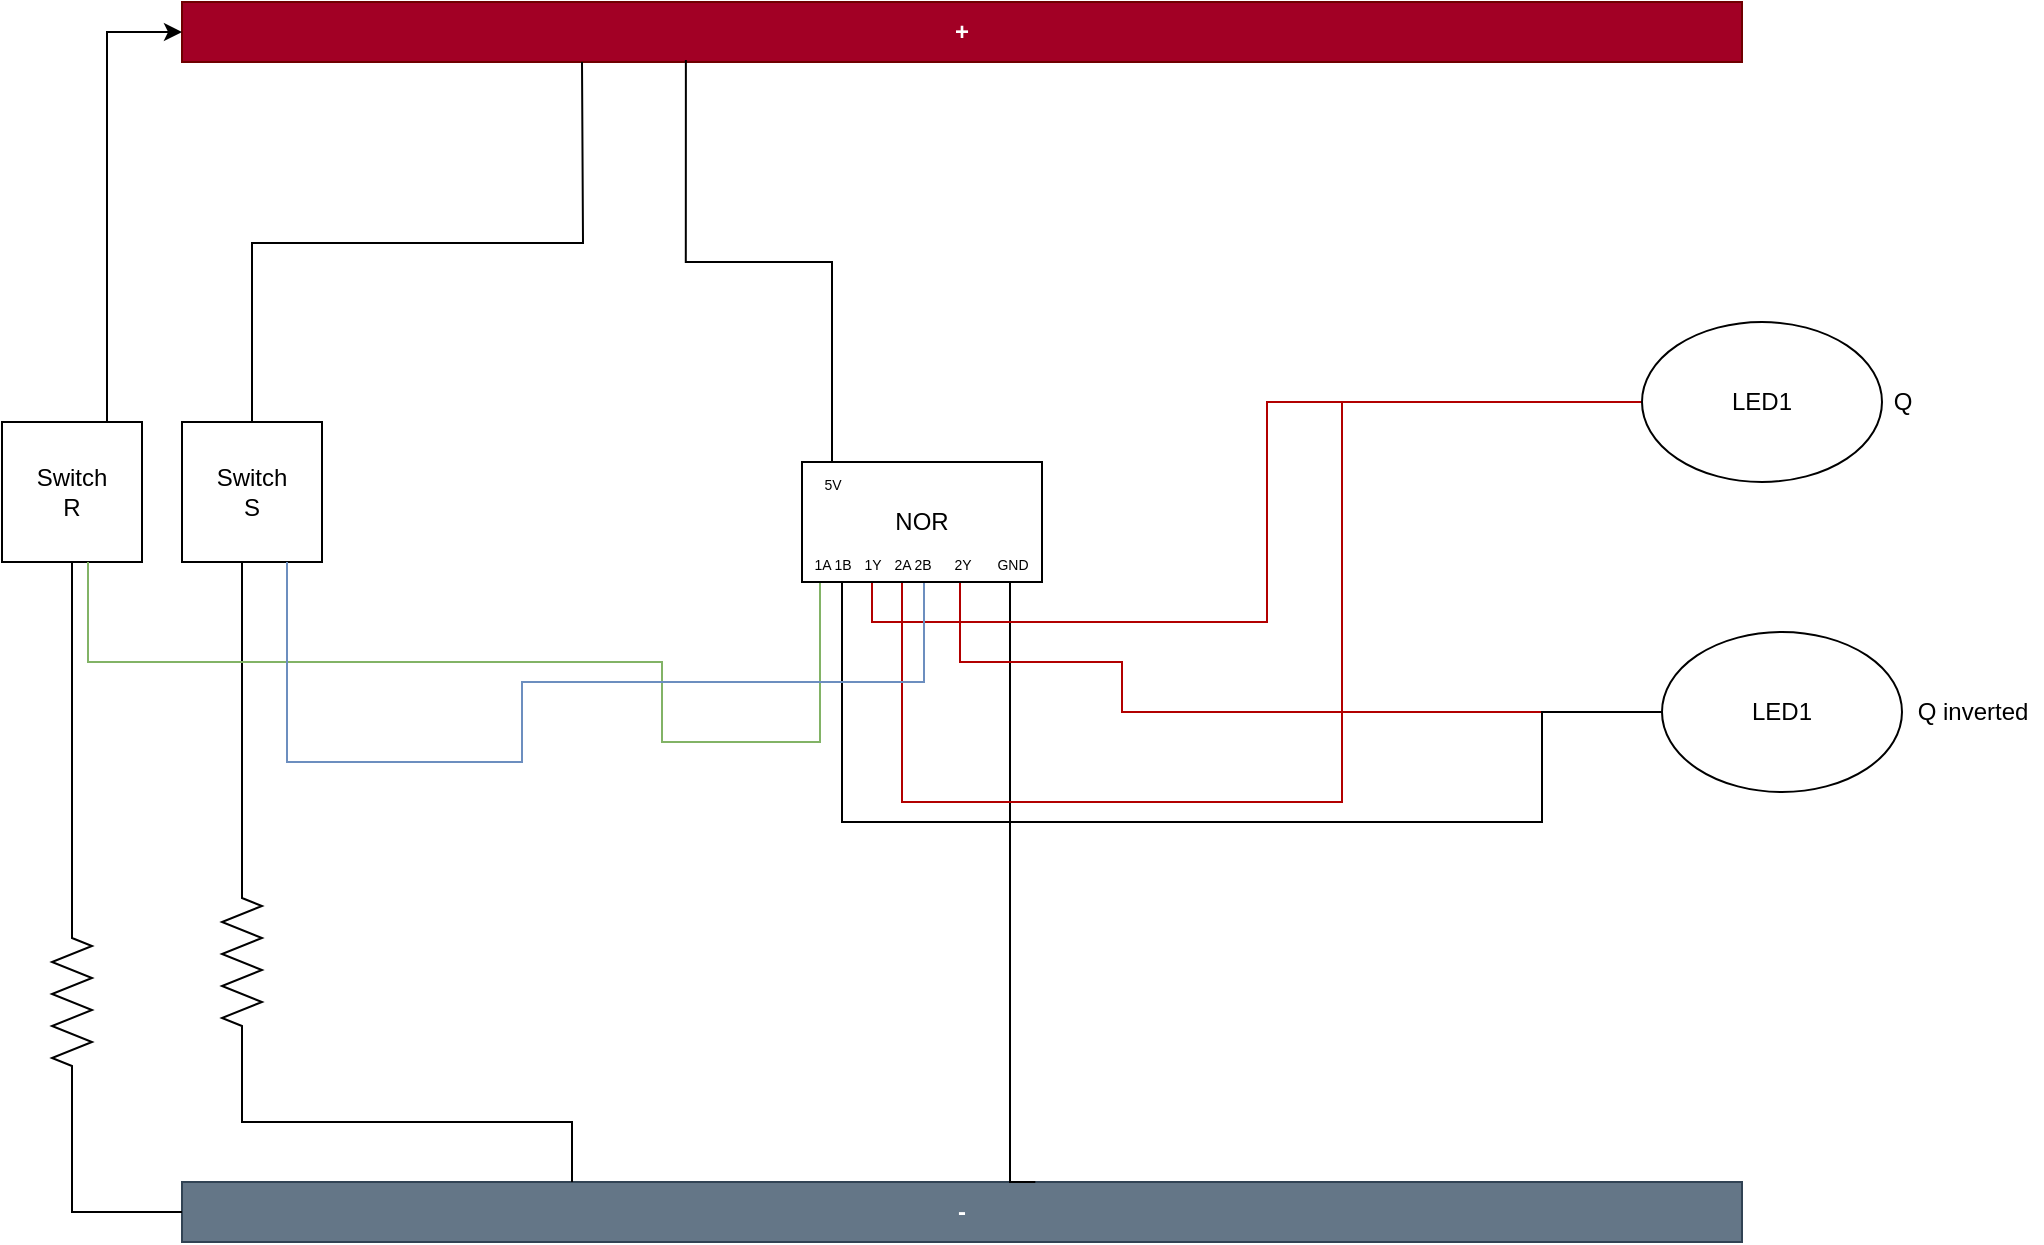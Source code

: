 <mxfile version="14.4.3" type="github" pages="3">
  <diagram name="Page-1" id="16e2658f-23c8-b752-8be9-c03fbebb8bbe">
    <mxGraphModel dx="1422" dy="794" grid="1" gridSize="10" guides="1" tooltips="1" connect="1" arrows="1" fold="1" page="1" pageScale="1" pageWidth="1100" pageHeight="850" background="#ffffff" math="0" shadow="0">
      <root>
        <mxCell id="0" />
        <mxCell id="1" parent="0" />
        <mxCell id="QfR4-UJ0whjhzspE8iMq-1" value="&lt;b&gt;+&lt;/b&gt;" style="rounded=0;whiteSpace=wrap;html=1;direction=west;fillColor=#a20025;strokeColor=#6F0000;fontColor=#ffffff;" vertex="1" parent="1">
          <mxGeometry x="140" y="30" width="780" height="30" as="geometry" />
        </mxCell>
        <mxCell id="QfR4-UJ0whjhzspE8iMq-2" value="&lt;b&gt;-&lt;/b&gt;" style="rounded=0;whiteSpace=wrap;html=1;direction=west;fillColor=#647687;strokeColor=#314354;fontColor=#ffffff;" vertex="1" parent="1">
          <mxGeometry x="140" y="620" width="780" height="30" as="geometry" />
        </mxCell>
        <mxCell id="QfR4-UJ0whjhzspE8iMq-5" style="edgeStyle=orthogonalEdgeStyle;rounded=0;orthogonalLoop=1;jettySize=auto;html=1;exitX=0.75;exitY=0;exitDx=0;exitDy=0;entryX=1;entryY=0.5;entryDx=0;entryDy=0;" edge="1" parent="1" source="QfR4-UJ0whjhzspE8iMq-3" target="QfR4-UJ0whjhzspE8iMq-1">
          <mxGeometry relative="1" as="geometry" />
        </mxCell>
        <mxCell id="QfR4-UJ0whjhzspE8iMq-11" style="edgeStyle=orthogonalEdgeStyle;rounded=0;orthogonalLoop=1;jettySize=auto;html=1;exitX=0.5;exitY=1;exitDx=0;exitDy=0;endArrow=none;endFill=0;" edge="1" parent="1" source="QfR4-UJ0whjhzspE8iMq-3" target="QfR4-UJ0whjhzspE8iMq-10">
          <mxGeometry relative="1" as="geometry" />
        </mxCell>
        <mxCell id="QfR4-UJ0whjhzspE8iMq-3" value="Switch&lt;br&gt;R" style="whiteSpace=wrap;html=1;aspect=fixed;" vertex="1" parent="1">
          <mxGeometry x="50" y="240" width="70" height="70" as="geometry" />
        </mxCell>
        <mxCell id="QfR4-UJ0whjhzspE8iMq-6" style="edgeStyle=orthogonalEdgeStyle;rounded=0;orthogonalLoop=1;jettySize=auto;html=1;exitX=0.5;exitY=0;exitDx=0;exitDy=0;endArrow=none;endFill=0;" edge="1" parent="1" source="QfR4-UJ0whjhzspE8iMq-4">
          <mxGeometry relative="1" as="geometry">
            <mxPoint x="340" y="60" as="targetPoint" />
          </mxGeometry>
        </mxCell>
        <mxCell id="QfR4-UJ0whjhzspE8iMq-8" style="edgeStyle=orthogonalEdgeStyle;rounded=0;orthogonalLoop=1;jettySize=auto;html=1;exitX=0.5;exitY=1;exitDx=0;exitDy=0;endArrow=none;endFill=0;" edge="1" parent="1" source="QfR4-UJ0whjhzspE8iMq-4" target="QfR4-UJ0whjhzspE8iMq-7">
          <mxGeometry relative="1" as="geometry">
            <Array as="points">
              <mxPoint x="170" y="310" />
            </Array>
          </mxGeometry>
        </mxCell>
        <mxCell id="QfR4-UJ0whjhzspE8iMq-4" value="Switch&lt;br&gt;S" style="whiteSpace=wrap;html=1;aspect=fixed;" vertex="1" parent="1">
          <mxGeometry x="140" y="240" width="70" height="70" as="geometry" />
        </mxCell>
        <mxCell id="QfR4-UJ0whjhzspE8iMq-9" style="edgeStyle=orthogonalEdgeStyle;rounded=0;orthogonalLoop=1;jettySize=auto;html=1;exitX=1;exitY=0.5;exitDx=0;exitDy=0;exitPerimeter=0;entryX=0.75;entryY=1;entryDx=0;entryDy=0;endArrow=none;endFill=0;" edge="1" parent="1" source="QfR4-UJ0whjhzspE8iMq-7" target="QfR4-UJ0whjhzspE8iMq-2">
          <mxGeometry relative="1" as="geometry" />
        </mxCell>
        <mxCell id="QfR4-UJ0whjhzspE8iMq-7" value="" style="pointerEvents=1;verticalLabelPosition=bottom;shadow=0;dashed=0;align=center;html=1;verticalAlign=top;shape=mxgraph.electrical.resistors.resistor_2;rotation=90;" vertex="1" parent="1">
          <mxGeometry x="120" y="500" width="100" height="20" as="geometry" />
        </mxCell>
        <mxCell id="QfR4-UJ0whjhzspE8iMq-12" style="edgeStyle=orthogonalEdgeStyle;rounded=0;orthogonalLoop=1;jettySize=auto;html=1;exitX=1;exitY=0.5;exitDx=0;exitDy=0;exitPerimeter=0;entryX=1;entryY=0.5;entryDx=0;entryDy=0;endArrow=none;endFill=0;" edge="1" parent="1" source="QfR4-UJ0whjhzspE8iMq-10" target="QfR4-UJ0whjhzspE8iMq-2">
          <mxGeometry relative="1" as="geometry" />
        </mxCell>
        <mxCell id="QfR4-UJ0whjhzspE8iMq-10" value="" style="pointerEvents=1;verticalLabelPosition=bottom;shadow=0;dashed=0;align=center;html=1;verticalAlign=top;shape=mxgraph.electrical.resistors.resistor_2;rotation=90;" vertex="1" parent="1">
          <mxGeometry x="35" y="520" width="100" height="20" as="geometry" />
        </mxCell>
        <mxCell id="QfR4-UJ0whjhzspE8iMq-16" style="edgeStyle=orthogonalEdgeStyle;rounded=0;orthogonalLoop=1;jettySize=auto;html=1;entryX=0.677;entryY=0.033;entryDx=0;entryDy=0;entryPerimeter=0;endArrow=none;endFill=0;" edge="1" parent="1" source="QfR4-UJ0whjhzspE8iMq-15" target="QfR4-UJ0whjhzspE8iMq-1">
          <mxGeometry relative="1" as="geometry" />
        </mxCell>
        <mxCell id="QfR4-UJ0whjhzspE8iMq-17" style="edgeStyle=orthogonalEdgeStyle;rounded=0;orthogonalLoop=1;jettySize=auto;html=1;entryX=0.453;entryY=1;entryDx=0;entryDy=0;entryPerimeter=0;endArrow=none;endFill=0;" edge="1" parent="1" target="QfR4-UJ0whjhzspE8iMq-2">
          <mxGeometry relative="1" as="geometry">
            <mxPoint x="554" y="320" as="sourcePoint" />
            <Array as="points">
              <mxPoint x="554" y="620" />
            </Array>
          </mxGeometry>
        </mxCell>
        <mxCell id="QfR4-UJ0whjhzspE8iMq-26" style="edgeStyle=orthogonalEdgeStyle;rounded=0;orthogonalLoop=1;jettySize=auto;html=1;endArrow=none;endFill=0;entryX=0;entryY=0.5;entryDx=0;entryDy=0;fillColor=#e51400;strokeColor=#B20000;" edge="1" parent="1" target="QfR4-UJ0whjhzspE8iMq-25">
          <mxGeometry relative="1" as="geometry">
            <mxPoint x="610" y="400" as="targetPoint" />
            <mxPoint x="529" y="320" as="sourcePoint" />
            <Array as="points">
              <mxPoint x="529" y="360" />
              <mxPoint x="610" y="360" />
              <mxPoint x="610" y="385" />
            </Array>
          </mxGeometry>
        </mxCell>
        <mxCell id="QfR4-UJ0whjhzspE8iMq-29" style="edgeStyle=orthogonalEdgeStyle;rounded=0;orthogonalLoop=1;jettySize=auto;html=1;exitX=0.5;exitY=1;exitDx=0;exitDy=0;entryX=0;entryY=0.5;entryDx=0;entryDy=0;endArrow=none;endFill=0;exitPerimeter=0;fillColor=#e51400;strokeColor=#B20000;" edge="1" parent="1" source="QfR4-UJ0whjhzspE8iMq-21" target="QfR4-UJ0whjhzspE8iMq-18">
          <mxGeometry relative="1" as="geometry" />
        </mxCell>
        <mxCell id="QfR4-UJ0whjhzspE8iMq-30" style="edgeStyle=orthogonalEdgeStyle;rounded=0;orthogonalLoop=1;jettySize=auto;html=1;exitX=0.5;exitY=1;exitDx=0;exitDy=0;endArrow=none;endFill=0;exitPerimeter=0;entryX=0;entryY=0.5;entryDx=0;entryDy=0;" edge="1" parent="1" source="QfR4-UJ0whjhzspE8iMq-20" target="QfR4-UJ0whjhzspE8iMq-25">
          <mxGeometry relative="1" as="geometry">
            <mxPoint x="820" y="390" as="targetPoint" />
            <Array as="points">
              <mxPoint x="470" y="440" />
              <mxPoint x="820" y="440" />
              <mxPoint x="820" y="385" />
            </Array>
          </mxGeometry>
        </mxCell>
        <mxCell id="QfR4-UJ0whjhzspE8iMq-33" style="edgeStyle=orthogonalEdgeStyle;rounded=0;orthogonalLoop=1;jettySize=auto;html=1;endArrow=none;endFill=0;gradientColor=#97d077;fillColor=#d5e8d4;strokeColor=#82b366;" edge="1" parent="1">
          <mxGeometry relative="1" as="geometry">
            <mxPoint x="93" y="310" as="targetPoint" />
            <mxPoint x="459" y="320" as="sourcePoint" />
            <Array as="points">
              <mxPoint x="459" y="400" />
              <mxPoint x="380" y="400" />
              <mxPoint x="380" y="360" />
              <mxPoint x="93" y="360" />
            </Array>
          </mxGeometry>
        </mxCell>
        <mxCell id="QfR4-UJ0whjhzspE8iMq-34" style="edgeStyle=orthogonalEdgeStyle;rounded=0;orthogonalLoop=1;jettySize=auto;html=1;exitX=-0.05;exitY=0.8;exitDx=0;exitDy=0;endArrow=none;endFill=0;exitPerimeter=0;entryX=0;entryY=0.5;entryDx=0;entryDy=0;fillColor=#e51400;strokeColor=#B20000;" edge="1" parent="1" source="QfR4-UJ0whjhzspE8iMq-23" target="QfR4-UJ0whjhzspE8iMq-18">
          <mxGeometry relative="1" as="geometry">
            <mxPoint x="610" y="410" as="targetPoint" />
            <Array as="points">
              <mxPoint x="500" y="316" />
              <mxPoint x="500" y="430" />
              <mxPoint x="720" y="430" />
              <mxPoint x="720" y="230" />
            </Array>
          </mxGeometry>
        </mxCell>
        <mxCell id="QfR4-UJ0whjhzspE8iMq-35" style="edgeStyle=orthogonalEdgeStyle;rounded=0;orthogonalLoop=1;jettySize=auto;html=1;endArrow=none;endFill=0;entryX=0.75;entryY=1;entryDx=0;entryDy=0;gradientColor=#7ea6e0;fillColor=#dae8fc;strokeColor=#6c8ebf;" edge="1" parent="1" target="QfR4-UJ0whjhzspE8iMq-4">
          <mxGeometry relative="1" as="geometry">
            <mxPoint x="230" y="400" as="targetPoint" />
            <mxPoint x="511" y="320" as="sourcePoint" />
            <Array as="points">
              <mxPoint x="511" y="370" />
              <mxPoint x="310" y="370" />
              <mxPoint x="310" y="410" />
              <mxPoint x="193" y="410" />
            </Array>
          </mxGeometry>
        </mxCell>
        <mxCell id="QfR4-UJ0whjhzspE8iMq-13" value="NOR&lt;br&gt;" style="rounded=0;whiteSpace=wrap;html=1;" vertex="1" parent="1">
          <mxGeometry x="450" y="260" width="120" height="60" as="geometry" />
        </mxCell>
        <mxCell id="QfR4-UJ0whjhzspE8iMq-14" value="&lt;font style=&quot;font-size: 7px&quot;&gt;GND&lt;/font&gt;" style="text;html=1;resizable=0;autosize=1;align=center;verticalAlign=middle;points=[];fillColor=none;strokeColor=none;rounded=0;" vertex="1" parent="1">
          <mxGeometry x="540" y="300" width="30" height="20" as="geometry" />
        </mxCell>
        <mxCell id="QfR4-UJ0whjhzspE8iMq-15" value="&lt;span style=&quot;font-size: 7px&quot;&gt;5V&lt;/span&gt;" style="text;html=1;resizable=0;autosize=1;align=center;verticalAlign=middle;points=[];fillColor=none;strokeColor=none;rounded=0;" vertex="1" parent="1">
          <mxGeometry x="455" y="260" width="20" height="20" as="geometry" />
        </mxCell>
        <mxCell id="QfR4-UJ0whjhzspE8iMq-18" value="LED1" style="ellipse;whiteSpace=wrap;html=1;" vertex="1" parent="1">
          <mxGeometry x="870" y="190" width="120" height="80" as="geometry" />
        </mxCell>
        <mxCell id="QfR4-UJ0whjhzspE8iMq-19" value="&lt;span style=&quot;font-size: 7px&quot;&gt;1A&lt;/span&gt;" style="text;html=1;resizable=0;autosize=1;align=center;verticalAlign=middle;points=[];fillColor=none;strokeColor=none;rounded=0;" vertex="1" parent="1">
          <mxGeometry x="450" y="300" width="20" height="20" as="geometry" />
        </mxCell>
        <mxCell id="QfR4-UJ0whjhzspE8iMq-20" value="&lt;span style=&quot;font-size: 7px&quot;&gt;1B&lt;/span&gt;" style="text;html=1;resizable=0;autosize=1;align=center;verticalAlign=middle;points=[];fillColor=none;strokeColor=none;rounded=0;" vertex="1" parent="1">
          <mxGeometry x="460" y="300" width="20" height="20" as="geometry" />
        </mxCell>
        <mxCell id="QfR4-UJ0whjhzspE8iMq-21" value="&lt;span style=&quot;font-size: 7px&quot;&gt;1Y&lt;/span&gt;&lt;span style=&quot;color: rgba(0 , 0 , 0 , 0) ; font-family: monospace ; font-size: 0px&quot;&gt;%3CmxGraphModel%3E%3Croot%3E%3CmxCell%20id%3D%220%22%2F%3E%3CmxCell%20id%3D%221%22%20parent%3D%220%22%2F%3E%3CmxCell%20id%3D%222%22%20value%3D%22%26lt%3Bspan%20style%3D%26quot%3Bfont-size%3A%207px%26quot%3B%26gt%3B5V%26lt%3B%2Fspan%26gt%3B%22%20style%3D%22text%3Bhtml%3D1%3Bresizable%3D0%3Bautosize%3D1%3Balign%3Dcenter%3BverticalAlign%3Dmiddle%3Bpoints%3D%5B%5D%3BfillColor%3Dnone%3BstrokeColor%3Dnone%3Brounded%3D0%3B%22%20vertex%3D%221%22%20parent%3D%221%22%3E%3CmxGeometry%20x%3D%22455%22%20y%3D%22260%22%20width%3D%2220%22%20height%3D%2220%22%20as%3D%22geometry%22%2F%3E%3C%2FmxCell%3E%3C%2Froot%3E%3C%2FmxGraphModel%3E&lt;/span&gt;" style="text;html=1;resizable=0;autosize=1;align=center;verticalAlign=middle;points=[];fillColor=none;strokeColor=none;rounded=0;" vertex="1" parent="1">
          <mxGeometry x="475" y="300" width="20" height="20" as="geometry" />
        </mxCell>
        <mxCell id="QfR4-UJ0whjhzspE8iMq-22" value="&lt;span style=&quot;font-size: 7px&quot;&gt;2A&lt;/span&gt;" style="text;html=1;resizable=0;autosize=1;align=center;verticalAlign=middle;points=[];fillColor=none;strokeColor=none;rounded=0;" vertex="1" parent="1">
          <mxGeometry x="490" y="300" width="20" height="20" as="geometry" />
        </mxCell>
        <mxCell id="QfR4-UJ0whjhzspE8iMq-23" value="&lt;span style=&quot;font-size: 7px&quot;&gt;2B&lt;/span&gt;" style="text;html=1;resizable=0;autosize=1;align=center;verticalAlign=middle;points=[];fillColor=none;strokeColor=none;rounded=0;" vertex="1" parent="1">
          <mxGeometry x="500" y="300" width="20" height="20" as="geometry" />
        </mxCell>
        <mxCell id="QfR4-UJ0whjhzspE8iMq-24" value="&lt;span style=&quot;font-size: 7px&quot;&gt;2Y&lt;/span&gt;" style="text;html=1;resizable=0;autosize=1;align=center;verticalAlign=middle;points=[];fillColor=none;strokeColor=none;rounded=0;" vertex="1" parent="1">
          <mxGeometry x="520" y="300" width="20" height="20" as="geometry" />
        </mxCell>
        <mxCell id="QfR4-UJ0whjhzspE8iMq-25" value="LED1" style="ellipse;whiteSpace=wrap;html=1;" vertex="1" parent="1">
          <mxGeometry x="880" y="345" width="120" height="80" as="geometry" />
        </mxCell>
        <mxCell id="QfR4-UJ0whjhzspE8iMq-27" value="Q" style="text;html=1;resizable=0;autosize=1;align=center;verticalAlign=middle;points=[];fillColor=none;strokeColor=none;rounded=0;" vertex="1" parent="1">
          <mxGeometry x="990" y="220" width="20" height="20" as="geometry" />
        </mxCell>
        <mxCell id="QfR4-UJ0whjhzspE8iMq-28" value="Q inverted" style="text;html=1;resizable=0;autosize=1;align=center;verticalAlign=middle;points=[];fillColor=none;strokeColor=none;rounded=0;" vertex="1" parent="1">
          <mxGeometry x="1000" y="375" width="70" height="20" as="geometry" />
        </mxCell>
      </root>
    </mxGraphModel>
  </diagram>
  <diagram id="KR2GZfbOzbUdG0_TTxuq" name="Page-2">
    <mxGraphModel dx="1422" dy="794" grid="1" gridSize="10" guides="1" tooltips="1" connect="1" arrows="1" fold="1" page="1" pageScale="1" pageWidth="850" pageHeight="1100" math="0" shadow="0">
      <root>
        <mxCell id="eFOrSExq6CK0ts5UjtNN-0" />
        <mxCell id="eFOrSExq6CK0ts5UjtNN-1" parent="eFOrSExq6CK0ts5UjtNN-0" />
        <mxCell id="nwZKjMlIcpPPA3rk51uq-0" value="&lt;b&gt;+&lt;/b&gt;" style="rounded=0;whiteSpace=wrap;html=1;direction=west;fillColor=#a20025;strokeColor=#6F0000;fontColor=#ffffff;" vertex="1" parent="eFOrSExq6CK0ts5UjtNN-1">
          <mxGeometry x="277" y="29.62" width="790" height="30.38" as="geometry" />
        </mxCell>
        <mxCell id="nwZKjMlIcpPPA3rk51uq-1" value="&lt;b&gt;-&lt;/b&gt;" style="rounded=0;whiteSpace=wrap;html=1;direction=west;fillColor=#647687;strokeColor=#314354;fontColor=#ffffff;" vertex="1" parent="eFOrSExq6CK0ts5UjtNN-1">
          <mxGeometry x="287" y="620" width="780" height="30" as="geometry" />
        </mxCell>
        <mxCell id="nwZKjMlIcpPPA3rk51uq-3" style="edgeStyle=orthogonalEdgeStyle;rounded=0;orthogonalLoop=1;jettySize=auto;html=1;endArrow=none;endFill=0;exitX=0.25;exitY=1;exitDx=0;exitDy=0;" edge="1" parent="eFOrSExq6CK0ts5UjtNN-1" source="nwZKjMlIcpPPA3rk51uq-4" target="nwZKjMlIcpPPA3rk51uq-11">
          <mxGeometry relative="1" as="geometry">
            <mxPoint x="60" y="320" as="sourcePoint" />
            <Array as="points">
              <mxPoint x="60" y="305" />
              <mxPoint x="60" y="360" />
              <mxPoint x="232" y="360" />
            </Array>
          </mxGeometry>
        </mxCell>
        <mxCell id="WiQnFg71IerMg16deOx3-1" style="edgeStyle=orthogonalEdgeStyle;rounded=0;orthogonalLoop=1;jettySize=auto;html=1;exitX=0.75;exitY=1;exitDx=0;exitDy=0;endArrow=none;endFill=0;entryX=0.55;entryY=0.95;entryDx=0;entryDy=0;entryPerimeter=0;" edge="1" parent="eFOrSExq6CK0ts5UjtNN-1" source="nwZKjMlIcpPPA3rk51uq-4" target="nwZKjMlIcpPPA3rk51uq-41">
          <mxGeometry relative="1" as="geometry">
            <mxPoint x="358" y="230" as="targetPoint" />
            <Array as="points">
              <mxPoint x="93" y="325" />
              <mxPoint x="260" y="325" />
              <mxPoint x="260" y="280" />
              <mxPoint x="361" y="280" />
            </Array>
          </mxGeometry>
        </mxCell>
        <mxCell id="nwZKjMlIcpPPA3rk51uq-4" value="Switch&lt;br&gt;D" style="whiteSpace=wrap;html=1;aspect=fixed;" vertex="1" parent="eFOrSExq6CK0ts5UjtNN-1">
          <mxGeometry x="40" y="235" width="70" height="70" as="geometry" />
        </mxCell>
        <mxCell id="nwZKjMlIcpPPA3rk51uq-5" style="edgeStyle=orthogonalEdgeStyle;rounded=0;orthogonalLoop=1;jettySize=auto;html=1;exitX=0.5;exitY=0;exitDx=0;exitDy=0;endArrow=none;endFill=0;fillColor=#fad9d5;strokeColor=#ae4132;" edge="1" parent="eFOrSExq6CK0ts5UjtNN-1" source="nwZKjMlIcpPPA3rk51uq-7">
          <mxGeometry relative="1" as="geometry">
            <mxPoint x="487" y="60" as="targetPoint" />
          </mxGeometry>
        </mxCell>
        <mxCell id="nwZKjMlIcpPPA3rk51uq-6" style="edgeStyle=orthogonalEdgeStyle;rounded=0;orthogonalLoop=1;jettySize=auto;html=1;exitX=0.5;exitY=1;exitDx=0;exitDy=0;endArrow=none;endFill=0;" edge="1" parent="eFOrSExq6CK0ts5UjtNN-1" source="nwZKjMlIcpPPA3rk51uq-7" target="nwZKjMlIcpPPA3rk51uq-9">
          <mxGeometry relative="1" as="geometry">
            <Array as="points">
              <mxPoint x="317" y="310" />
            </Array>
          </mxGeometry>
        </mxCell>
        <mxCell id="baV7a3Zu3wdEVQ7jMZa--9" style="edgeStyle=orthogonalEdgeStyle;rounded=0;orthogonalLoop=1;jettySize=auto;html=1;exitX=1;exitY=0.75;exitDx=0;exitDy=0;entryX=-0.15;entryY=1;entryDx=0;entryDy=0;entryPerimeter=0;endArrow=none;endFill=0;fillColor=#d0cee2;strokeColor=#56517e;" edge="1" parent="eFOrSExq6CK0ts5UjtNN-1" source="nwZKjMlIcpPPA3rk51uq-7" target="nwZKjMlIcpPPA3rk51uq-39">
          <mxGeometry relative="1" as="geometry" />
        </mxCell>
        <mxCell id="WiQnFg71IerMg16deOx3-2" style="edgeStyle=orthogonalEdgeStyle;rounded=0;orthogonalLoop=1;jettySize=auto;html=1;exitX=0.25;exitY=1;exitDx=0;exitDy=0;endArrow=none;endFill=0;fillColor=#d0cee2;strokeColor=#56517e;" edge="1" parent="eFOrSExq6CK0ts5UjtNN-1" source="nwZKjMlIcpPPA3rk51uq-7">
          <mxGeometry relative="1" as="geometry">
            <mxPoint x="349" y="230" as="targetPoint" />
            <Array as="points">
              <mxPoint x="138" y="350" />
              <mxPoint x="349" y="350" />
            </Array>
          </mxGeometry>
        </mxCell>
        <mxCell id="nwZKjMlIcpPPA3rk51uq-7" value="Switch&lt;br&gt;E" style="whiteSpace=wrap;html=1;aspect=fixed;" vertex="1" parent="eFOrSExq6CK0ts5UjtNN-1">
          <mxGeometry x="120" y="235" width="70" height="70" as="geometry" />
        </mxCell>
        <mxCell id="nwZKjMlIcpPPA3rk51uq-8" style="edgeStyle=orthogonalEdgeStyle;rounded=0;orthogonalLoop=1;jettySize=auto;html=1;exitX=1;exitY=0.5;exitDx=0;exitDy=0;exitPerimeter=0;entryX=0.75;entryY=1;entryDx=0;entryDy=0;endArrow=none;endFill=0;" edge="1" parent="eFOrSExq6CK0ts5UjtNN-1" source="nwZKjMlIcpPPA3rk51uq-9" target="nwZKjMlIcpPPA3rk51uq-1">
          <mxGeometry relative="1" as="geometry" />
        </mxCell>
        <mxCell id="nwZKjMlIcpPPA3rk51uq-9" value="" style="pointerEvents=1;verticalLabelPosition=bottom;shadow=0;dashed=0;align=center;html=1;verticalAlign=top;shape=mxgraph.electrical.resistors.resistor_2;rotation=90;" vertex="1" parent="eFOrSExq6CK0ts5UjtNN-1">
          <mxGeometry x="267" y="500" width="100" height="20" as="geometry" />
        </mxCell>
        <mxCell id="nwZKjMlIcpPPA3rk51uq-10" style="edgeStyle=orthogonalEdgeStyle;rounded=0;orthogonalLoop=1;jettySize=auto;html=1;exitX=1;exitY=0.5;exitDx=0;exitDy=0;exitPerimeter=0;entryX=1;entryY=0.5;entryDx=0;entryDy=0;endArrow=none;endFill=0;" edge="1" parent="eFOrSExq6CK0ts5UjtNN-1" source="nwZKjMlIcpPPA3rk51uq-11" target="nwZKjMlIcpPPA3rk51uq-1">
          <mxGeometry relative="1" as="geometry" />
        </mxCell>
        <mxCell id="nwZKjMlIcpPPA3rk51uq-11" value="" style="pointerEvents=1;verticalLabelPosition=bottom;shadow=0;dashed=0;align=center;html=1;verticalAlign=top;shape=mxgraph.electrical.resistors.resistor_2;rotation=90;" vertex="1" parent="eFOrSExq6CK0ts5UjtNN-1">
          <mxGeometry x="182" y="520" width="100" height="20" as="geometry" />
        </mxCell>
        <mxCell id="nwZKjMlIcpPPA3rk51uq-12" style="edgeStyle=orthogonalEdgeStyle;rounded=0;orthogonalLoop=1;jettySize=auto;html=1;entryX=0.677;entryY=0.033;entryDx=0;entryDy=0;entryPerimeter=0;endArrow=none;endFill=0;fillColor=#fad9d5;strokeColor=#ae4132;" edge="1" parent="eFOrSExq6CK0ts5UjtNN-1" source="nwZKjMlIcpPPA3rk51uq-22" target="nwZKjMlIcpPPA3rk51uq-0">
          <mxGeometry relative="1" as="geometry" />
        </mxCell>
        <mxCell id="nwZKjMlIcpPPA3rk51uq-13" style="edgeStyle=orthogonalEdgeStyle;rounded=0;orthogonalLoop=1;jettySize=auto;html=1;entryX=0.453;entryY=1;entryDx=0;entryDy=0;entryPerimeter=0;endArrow=none;endFill=0;" edge="1" parent="eFOrSExq6CK0ts5UjtNN-1" target="nwZKjMlIcpPPA3rk51uq-1">
          <mxGeometry relative="1" as="geometry">
            <mxPoint x="701" y="320" as="sourcePoint" />
            <Array as="points">
              <mxPoint x="701" y="620" />
            </Array>
          </mxGeometry>
        </mxCell>
        <mxCell id="nwZKjMlIcpPPA3rk51uq-14" style="edgeStyle=orthogonalEdgeStyle;rounded=0;orthogonalLoop=1;jettySize=auto;html=1;endArrow=none;endFill=0;entryX=0;entryY=0.5;entryDx=0;entryDy=0;fillColor=#e51400;strokeColor=#B20000;" edge="1" parent="eFOrSExq6CK0ts5UjtNN-1" target="nwZKjMlIcpPPA3rk51uq-30">
          <mxGeometry relative="1" as="geometry">
            <mxPoint x="757" y="400" as="targetPoint" />
            <mxPoint x="676" y="320" as="sourcePoint" />
            <Array as="points">
              <mxPoint x="676" y="360" />
              <mxPoint x="757" y="360" />
              <mxPoint x="757" y="385" />
            </Array>
          </mxGeometry>
        </mxCell>
        <mxCell id="nwZKjMlIcpPPA3rk51uq-15" style="edgeStyle=orthogonalEdgeStyle;rounded=0;orthogonalLoop=1;jettySize=auto;html=1;exitX=0.5;exitY=1;exitDx=0;exitDy=0;entryX=0;entryY=0.5;entryDx=0;entryDy=0;endArrow=none;endFill=0;exitPerimeter=0;fillColor=#e51400;strokeColor=#B20000;" edge="1" parent="eFOrSExq6CK0ts5UjtNN-1" source="nwZKjMlIcpPPA3rk51uq-26" target="nwZKjMlIcpPPA3rk51uq-23">
          <mxGeometry relative="1" as="geometry" />
        </mxCell>
        <mxCell id="nwZKjMlIcpPPA3rk51uq-16" style="edgeStyle=orthogonalEdgeStyle;rounded=0;orthogonalLoop=1;jettySize=auto;html=1;exitX=0.5;exitY=1;exitDx=0;exitDy=0;endArrow=none;endFill=0;exitPerimeter=0;entryX=0;entryY=0.5;entryDx=0;entryDy=0;" edge="1" parent="eFOrSExq6CK0ts5UjtNN-1" source="nwZKjMlIcpPPA3rk51uq-25" target="nwZKjMlIcpPPA3rk51uq-30">
          <mxGeometry relative="1" as="geometry">
            <mxPoint x="967" y="390" as="targetPoint" />
            <Array as="points">
              <mxPoint x="617" y="440" />
              <mxPoint x="967" y="440" />
              <mxPoint x="967" y="385" />
            </Array>
          </mxGeometry>
        </mxCell>
        <mxCell id="nwZKjMlIcpPPA3rk51uq-17" style="edgeStyle=orthogonalEdgeStyle;rounded=0;orthogonalLoop=1;jettySize=auto;html=1;endArrow=none;endFill=0;gradientColor=#97d077;fillColor=#d5e8d4;strokeColor=#82b366;" edge="1" parent="eFOrSExq6CK0ts5UjtNN-1">
          <mxGeometry relative="1" as="geometry">
            <mxPoint x="333" y="230" as="targetPoint" />
            <mxPoint x="606" y="320" as="sourcePoint" />
            <Array as="points">
              <mxPoint x="606" y="400" />
              <mxPoint x="527" y="400" />
              <mxPoint x="527" y="360" />
              <mxPoint x="340" y="360" />
              <mxPoint x="340" y="290" />
              <mxPoint x="333" y="290" />
            </Array>
          </mxGeometry>
        </mxCell>
        <mxCell id="nwZKjMlIcpPPA3rk51uq-18" style="edgeStyle=orthogonalEdgeStyle;rounded=0;orthogonalLoop=1;jettySize=auto;html=1;exitX=-0.05;exitY=0.8;exitDx=0;exitDy=0;endArrow=none;endFill=0;exitPerimeter=0;entryX=0;entryY=0.5;entryDx=0;entryDy=0;fillColor=#e51400;strokeColor=#B20000;" edge="1" parent="eFOrSExq6CK0ts5UjtNN-1" source="nwZKjMlIcpPPA3rk51uq-28" target="nwZKjMlIcpPPA3rk51uq-23">
          <mxGeometry relative="1" as="geometry">
            <mxPoint x="757" y="410" as="targetPoint" />
            <Array as="points">
              <mxPoint x="647" y="316" />
              <mxPoint x="647" y="430" />
              <mxPoint x="867" y="430" />
              <mxPoint x="867" y="230" />
            </Array>
          </mxGeometry>
        </mxCell>
        <mxCell id="nwZKjMlIcpPPA3rk51uq-20" value="NOR&lt;br&gt;" style="rounded=0;whiteSpace=wrap;html=1;" vertex="1" parent="eFOrSExq6CK0ts5UjtNN-1">
          <mxGeometry x="597" y="260" width="120" height="60" as="geometry" />
        </mxCell>
        <mxCell id="nwZKjMlIcpPPA3rk51uq-21" value="&lt;font style=&quot;font-size: 7px&quot;&gt;GND&lt;/font&gt;" style="text;html=1;resizable=0;autosize=1;align=center;verticalAlign=middle;points=[];fillColor=none;strokeColor=none;rounded=0;" vertex="1" parent="eFOrSExq6CK0ts5UjtNN-1">
          <mxGeometry x="687" y="300" width="30" height="20" as="geometry" />
        </mxCell>
        <mxCell id="nwZKjMlIcpPPA3rk51uq-22" value="&lt;span style=&quot;font-size: 7px&quot;&gt;5V&lt;/span&gt;" style="text;html=1;resizable=0;autosize=1;align=center;verticalAlign=middle;points=[];fillColor=none;strokeColor=none;rounded=0;" vertex="1" parent="eFOrSExq6CK0ts5UjtNN-1">
          <mxGeometry x="602" y="260" width="20" height="20" as="geometry" />
        </mxCell>
        <mxCell id="nwZKjMlIcpPPA3rk51uq-23" value="LED1" style="ellipse;whiteSpace=wrap;html=1;" vertex="1" parent="eFOrSExq6CK0ts5UjtNN-1">
          <mxGeometry x="1017" y="190" width="120" height="80" as="geometry" />
        </mxCell>
        <mxCell id="nwZKjMlIcpPPA3rk51uq-24" value="&lt;span style=&quot;font-size: 7px&quot;&gt;1A&lt;/span&gt;" style="text;html=1;resizable=0;autosize=1;align=center;verticalAlign=middle;points=[];fillColor=none;strokeColor=none;rounded=0;" vertex="1" parent="eFOrSExq6CK0ts5UjtNN-1">
          <mxGeometry x="597" y="300" width="20" height="20" as="geometry" />
        </mxCell>
        <mxCell id="nwZKjMlIcpPPA3rk51uq-25" value="&lt;span style=&quot;font-size: 7px&quot;&gt;1B&lt;/span&gt;" style="text;html=1;resizable=0;autosize=1;align=center;verticalAlign=middle;points=[];fillColor=none;strokeColor=none;rounded=0;" vertex="1" parent="eFOrSExq6CK0ts5UjtNN-1">
          <mxGeometry x="607" y="300" width="20" height="20" as="geometry" />
        </mxCell>
        <mxCell id="nwZKjMlIcpPPA3rk51uq-26" value="&lt;span style=&quot;font-size: 7px&quot;&gt;1Y&lt;/span&gt;&lt;span style=&quot;color: rgba(0 , 0 , 0 , 0) ; font-family: monospace ; font-size: 0px&quot;&gt;%3CmxGraphModel%3E%3Croot%3E%3CmxCell%20id%3D%220%22%2F%3E%3CmxCell%20id%3D%221%22%20parent%3D%220%22%2F%3E%3CmxCell%20id%3D%222%22%20value%3D%22%26lt%3Bspan%20style%3D%26quot%3Bfont-size%3A%207px%26quot%3B%26gt%3B5V%26lt%3B%2Fspan%26gt%3B%22%20style%3D%22text%3Bhtml%3D1%3Bresizable%3D0%3Bautosize%3D1%3Balign%3Dcenter%3BverticalAlign%3Dmiddle%3Bpoints%3D%5B%5D%3BfillColor%3Dnone%3BstrokeColor%3Dnone%3Brounded%3D0%3B%22%20vertex%3D%221%22%20parent%3D%221%22%3E%3CmxGeometry%20x%3D%22455%22%20y%3D%22260%22%20width%3D%2220%22%20height%3D%2220%22%20as%3D%22geometry%22%2F%3E%3C%2FmxCell%3E%3C%2Froot%3E%3C%2FmxGraphModel%3E&lt;/span&gt;" style="text;html=1;resizable=0;autosize=1;align=center;verticalAlign=middle;points=[];fillColor=none;strokeColor=none;rounded=0;" vertex="1" parent="eFOrSExq6CK0ts5UjtNN-1">
          <mxGeometry x="622" y="300" width="20" height="20" as="geometry" />
        </mxCell>
        <mxCell id="nwZKjMlIcpPPA3rk51uq-27" value="&lt;span style=&quot;font-size: 7px&quot;&gt;2A&lt;/span&gt;" style="text;html=1;resizable=0;autosize=1;align=center;verticalAlign=middle;points=[];fillColor=none;strokeColor=none;rounded=0;" vertex="1" parent="eFOrSExq6CK0ts5UjtNN-1">
          <mxGeometry x="637" y="300" width="20" height="20" as="geometry" />
        </mxCell>
        <mxCell id="nwZKjMlIcpPPA3rk51uq-28" value="&lt;span style=&quot;font-size: 7px&quot;&gt;2B&lt;/span&gt;" style="text;html=1;resizable=0;autosize=1;align=center;verticalAlign=middle;points=[];fillColor=none;strokeColor=none;rounded=0;" vertex="1" parent="eFOrSExq6CK0ts5UjtNN-1">
          <mxGeometry x="647" y="300" width="20" height="20" as="geometry" />
        </mxCell>
        <mxCell id="nwZKjMlIcpPPA3rk51uq-29" value="&lt;span style=&quot;font-size: 7px&quot;&gt;2Y&lt;/span&gt;" style="text;html=1;resizable=0;autosize=1;align=center;verticalAlign=middle;points=[];fillColor=none;strokeColor=none;rounded=0;" vertex="1" parent="eFOrSExq6CK0ts5UjtNN-1">
          <mxGeometry x="667" y="300" width="20" height="20" as="geometry" />
        </mxCell>
        <mxCell id="nwZKjMlIcpPPA3rk51uq-30" value="LED1" style="ellipse;whiteSpace=wrap;html=1;" vertex="1" parent="eFOrSExq6CK0ts5UjtNN-1">
          <mxGeometry x="1027" y="345" width="120" height="80" as="geometry" />
        </mxCell>
        <mxCell id="nwZKjMlIcpPPA3rk51uq-31" value="Q" style="text;html=1;resizable=0;autosize=1;align=center;verticalAlign=middle;points=[];fillColor=none;strokeColor=none;rounded=0;" vertex="1" parent="eFOrSExq6CK0ts5UjtNN-1">
          <mxGeometry x="1137" y="220" width="20" height="20" as="geometry" />
        </mxCell>
        <mxCell id="baV7a3Zu3wdEVQ7jMZa--0" style="edgeStyle=orthogonalEdgeStyle;rounded=0;orthogonalLoop=1;jettySize=auto;html=1;exitX=0.45;exitY=0.95;exitDx=0;exitDy=0;endArrow=none;endFill=0;exitPerimeter=0;gradientColor=#ffa500;fillColor=#ffcd28;strokeColor=#d79b00;" edge="1" parent="eFOrSExq6CK0ts5UjtNN-1" source="nwZKjMlIcpPPA3rk51uq-42" target="nwZKjMlIcpPPA3rk51uq-28">
          <mxGeometry relative="1" as="geometry">
            <mxPoint x="660" y="350" as="targetPoint" />
            <Array as="points">
              <mxPoint x="379" y="293" />
              <mxPoint x="480" y="293" />
              <mxPoint x="480" y="350" />
              <mxPoint x="657" y="350" />
            </Array>
          </mxGeometry>
        </mxCell>
        <mxCell id="baV7a3Zu3wdEVQ7jMZa--1" style="edgeStyle=orthogonalEdgeStyle;rounded=0;orthogonalLoop=1;jettySize=auto;html=1;exitX=0.5;exitY=1.05;exitDx=0;exitDy=0;endArrow=none;endFill=0;exitPerimeter=0;entryX=0.692;entryY=1.033;entryDx=0;entryDy=0;entryPerimeter=0;" edge="1" parent="eFOrSExq6CK0ts5UjtNN-1" source="nwZKjMlIcpPPA3rk51uq-35" target="nwZKjMlIcpPPA3rk51uq-1">
          <mxGeometry relative="1" as="geometry">
            <mxPoint x="570" y="190" as="targetPoint" />
          </mxGeometry>
        </mxCell>
        <mxCell id="baV7a3Zu3wdEVQ7jMZa--2" style="edgeStyle=orthogonalEdgeStyle;rounded=0;orthogonalLoop=1;jettySize=auto;html=1;entryX=0.908;entryY=0.033;entryDx=0;entryDy=0;entryPerimeter=0;endArrow=none;endFill=0;fillColor=#fad9d5;strokeColor=#ae4132;" edge="1" parent="eFOrSExq6CK0ts5UjtNN-1" source="nwZKjMlIcpPPA3rk51uq-36" target="nwZKjMlIcpPPA3rk51uq-0">
          <mxGeometry relative="1" as="geometry" />
        </mxCell>
        <mxCell id="nwZKjMlIcpPPA3rk51uq-34" value="AND" style="rounded=0;whiteSpace=wrap;html=1;" vertex="1" parent="eFOrSExq6CK0ts5UjtNN-1">
          <mxGeometry x="300" y="175" width="120" height="60" as="geometry" />
        </mxCell>
        <mxCell id="nwZKjMlIcpPPA3rk51uq-35" value="&lt;font style=&quot;font-size: 7px&quot;&gt;GND&lt;/font&gt;" style="text;html=1;resizable=0;autosize=1;align=center;verticalAlign=middle;points=[];fillColor=none;strokeColor=none;rounded=0;" vertex="1" parent="eFOrSExq6CK0ts5UjtNN-1">
          <mxGeometry x="390" y="215" width="30" height="20" as="geometry" />
        </mxCell>
        <mxCell id="nwZKjMlIcpPPA3rk51uq-36" value="&lt;span style=&quot;font-size: 7px&quot;&gt;5V&lt;/span&gt;" style="text;html=1;resizable=0;autosize=1;align=center;verticalAlign=middle;points=[];fillColor=none;strokeColor=none;rounded=0;" vertex="1" parent="eFOrSExq6CK0ts5UjtNN-1">
          <mxGeometry x="305" y="175" width="20" height="20" as="geometry" />
        </mxCell>
        <mxCell id="nwZKjMlIcpPPA3rk51uq-37" value="&lt;span style=&quot;font-size: 7px&quot;&gt;1A&lt;/span&gt;" style="text;html=1;resizable=0;autosize=1;align=center;verticalAlign=middle;points=[];fillColor=none;strokeColor=none;rounded=0;" vertex="1" parent="eFOrSExq6CK0ts5UjtNN-1">
          <mxGeometry x="300" y="215" width="20" height="20" as="geometry" />
        </mxCell>
        <mxCell id="nwZKjMlIcpPPA3rk51uq-38" value="&lt;span style=&quot;font-size: 7px&quot;&gt;1B&lt;/span&gt;" style="text;html=1;resizable=0;autosize=1;align=center;verticalAlign=middle;points=[];fillColor=none;strokeColor=none;rounded=0;" vertex="1" parent="eFOrSExq6CK0ts5UjtNN-1">
          <mxGeometry x="310" y="215" width="20" height="20" as="geometry" />
        </mxCell>
        <mxCell id="nwZKjMlIcpPPA3rk51uq-39" value="&lt;span style=&quot;font-size: 7px&quot;&gt;1Y&lt;/span&gt;&lt;span style=&quot;color: rgba(0 , 0 , 0 , 0) ; font-family: monospace ; font-size: 0px&quot;&gt;%3CmxGraphModel%3E%3Croot%3E%3CmxCell%20id%3D%220%22%2F%3E%3CmxCell%20id%3D%221%22%20parent%3D%220%22%2F%3E%3CmxCell%20id%3D%222%22%20value%3D%22%26lt%3Bspan%20style%3D%26quot%3Bfont-size%3A%207px%26quot%3B%26gt%3B5V%26lt%3B%2Fspan%26gt%3B%22%20style%3D%22text%3Bhtml%3D1%3Bresizable%3D0%3Bautosize%3D1%3Balign%3Dcenter%3BverticalAlign%3Dmiddle%3Bpoints%3D%5B%5D%3BfillColor%3Dnone%3BstrokeColor%3Dnone%3Brounded%3D0%3B%22%20vertex%3D%221%22%20parent%3D%221%22%3E%3CmxGeometry%20x%3D%22455%22%20y%3D%22260%22%20width%3D%2220%22%20height%3D%2220%22%20as%3D%22geometry%22%2F%3E%3C%2FmxCell%3E%3C%2Froot%3E%3C%2FmxGraphModel%3E&lt;/span&gt;" style="text;html=1;resizable=0;autosize=1;align=center;verticalAlign=middle;points=[];fillColor=none;strokeColor=none;rounded=0;" vertex="1" parent="eFOrSExq6CK0ts5UjtNN-1">
          <mxGeometry x="325" y="215" width="20" height="20" as="geometry" />
        </mxCell>
        <mxCell id="nwZKjMlIcpPPA3rk51uq-40" value="&lt;span style=&quot;font-size: 7px&quot;&gt;2A&lt;/span&gt;" style="text;html=1;resizable=0;autosize=1;align=center;verticalAlign=middle;points=[];fillColor=none;strokeColor=none;rounded=0;" vertex="1" parent="eFOrSExq6CK0ts5UjtNN-1">
          <mxGeometry x="340" y="215" width="20" height="20" as="geometry" />
        </mxCell>
        <mxCell id="nwZKjMlIcpPPA3rk51uq-41" value="&lt;span style=&quot;font-size: 7px&quot;&gt;2B&lt;/span&gt;" style="text;html=1;resizable=0;autosize=1;align=center;verticalAlign=middle;points=[];fillColor=none;strokeColor=none;rounded=0;" vertex="1" parent="eFOrSExq6CK0ts5UjtNN-1">
          <mxGeometry x="350" y="215" width="20" height="20" as="geometry" />
        </mxCell>
        <mxCell id="nwZKjMlIcpPPA3rk51uq-42" value="&lt;span style=&quot;font-size: 7px&quot;&gt;2Y&lt;/span&gt;" style="text;html=1;resizable=0;autosize=1;align=center;verticalAlign=middle;points=[];fillColor=none;strokeColor=none;rounded=0;" vertex="1" parent="eFOrSExq6CK0ts5UjtNN-1">
          <mxGeometry x="370" y="215" width="20" height="20" as="geometry" />
        </mxCell>
        <mxCell id="baV7a3Zu3wdEVQ7jMZa--8" style="edgeStyle=orthogonalEdgeStyle;rounded=0;orthogonalLoop=1;jettySize=auto;html=1;exitX=0;exitY=0.5;exitDx=0;exitDy=0;entryX=0.25;entryY=0;entryDx=0;entryDy=0;endArrow=none;endFill=0;" edge="1" parent="eFOrSExq6CK0ts5UjtNN-1" source="baV7a3Zu3wdEVQ7jMZa--3" target="nwZKjMlIcpPPA3rk51uq-4">
          <mxGeometry relative="1" as="geometry" />
        </mxCell>
        <mxCell id="baV7a3Zu3wdEVQ7jMZa--3" value="HEX" style="triangle;whiteSpace=wrap;html=1;fillColor=#b1ddf0;strokeColor=#10739e;" vertex="1" parent="eFOrSExq6CK0ts5UjtNN-1">
          <mxGeometry x="100" y="50" width="60" height="80" as="geometry" />
        </mxCell>
        <mxCell id="baV7a3Zu3wdEVQ7jMZa--6" style="edgeStyle=orthogonalEdgeStyle;rounded=0;orthogonalLoop=1;jettySize=auto;html=1;exitX=1;exitY=0.5;exitDx=0;exitDy=0;endArrow=none;endFill=0;entryX=0.4;entryY=1;entryDx=0;entryDy=0;entryPerimeter=0;" edge="1" parent="eFOrSExq6CK0ts5UjtNN-1" source="baV7a3Zu3wdEVQ7jMZa--4" target="nwZKjMlIcpPPA3rk51uq-37">
          <mxGeometry relative="1" as="geometry">
            <mxPoint x="305" y="240" as="targetPoint" />
            <Array as="points">
              <mxPoint x="240" y="90" />
              <mxPoint x="240" y="270" />
              <mxPoint x="308" y="270" />
            </Array>
          </mxGeometry>
        </mxCell>
        <mxCell id="baV7a3Zu3wdEVQ7jMZa--4" value="" style="ellipse;whiteSpace=wrap;html=1;aspect=fixed;" vertex="1" parent="eFOrSExq6CK0ts5UjtNN-1">
          <mxGeometry x="160" y="84" width="12" height="12" as="geometry" />
        </mxCell>
        <mxCell id="WiQnFg71IerMg16deOx3-0" value="Q Inverted&amp;nbsp;" style="text;html=1;resizable=0;autosize=1;align=center;verticalAlign=middle;points=[];fillColor=none;strokeColor=none;rounded=0;" vertex="1" parent="eFOrSExq6CK0ts5UjtNN-1">
          <mxGeometry x="1147" y="375" width="70" height="20" as="geometry" />
        </mxCell>
      </root>
    </mxGraphModel>
  </diagram>
  <diagram id="HpW57M6hSphQ8u70mHlG" name="Page-3">
    <mxGraphModel dx="1422" dy="794" grid="1" gridSize="10" guides="1" tooltips="1" connect="1" arrows="1" fold="1" page="1" pageScale="1" pageWidth="850" pageHeight="1100" math="0" shadow="0">
      <root>
        <mxCell id="-6reZMAF0R6trZO_Xp_5-0" />
        <mxCell id="-6reZMAF0R6trZO_Xp_5-1" parent="-6reZMAF0R6trZO_Xp_5-0" />
        <mxCell id="StFlcCjkH3Ul5MInPg9x-1" style="edgeStyle=orthogonalEdgeStyle;rounded=0;orthogonalLoop=1;jettySize=auto;html=1;exitX=0.125;exitY=0;exitDx=0;exitDy=0;entryX=0.93;entryY=0.033;entryDx=0;entryDy=0;entryPerimeter=0;endArrow=none;endFill=0;exitPerimeter=0;fillColor=#fad9d5;strokeColor=#ae4132;" edge="1" parent="-6reZMAF0R6trZO_Xp_5-1" source="g2lDnPwnAUl0LziaT3RG-0" target="P4QzealQDt8Nej5TkFw4-0">
          <mxGeometry relative="1" as="geometry" />
        </mxCell>
        <mxCell id="StFlcCjkH3Ul5MInPg9x-2" style="edgeStyle=orthogonalEdgeStyle;rounded=0;orthogonalLoop=1;jettySize=auto;html=1;endArrow=none;endFill=0;" edge="1" parent="-6reZMAF0R6trZO_Xp_5-1" source="g2lDnPwnAUl0LziaT3RG-1" target="StFlcCjkH3Ul5MInPg9x-0">
          <mxGeometry relative="1" as="geometry" />
        </mxCell>
        <mxCell id="StFlcCjkH3Ul5MInPg9x-11" style="edgeStyle=orthogonalEdgeStyle;rounded=0;orthogonalLoop=1;jettySize=auto;html=1;endArrow=none;endFill=0;exitX=-0.25;exitY=0.8;exitDx=0;exitDy=0;exitPerimeter=0;fillColor=#b0e3e6;strokeColor=#0e8088;" edge="1" parent="-6reZMAF0R6trZO_Xp_5-1" source="g2lDnPwnAUl0LziaT3RG-6">
          <mxGeometry relative="1" as="geometry">
            <mxPoint x="213" y="321" as="sourcePoint" />
            <mxPoint x="450" y="250" as="targetPoint" />
            <Array as="points">
              <mxPoint x="205" y="360" />
              <mxPoint x="350" y="360" />
              <mxPoint x="350" y="240" />
              <mxPoint x="370" y="240" />
              <mxPoint x="370" y="250" />
            </Array>
          </mxGeometry>
        </mxCell>
        <mxCell id="StFlcCjkH3Ul5MInPg9x-17" style="edgeStyle=orthogonalEdgeStyle;rounded=0;orthogonalLoop=1;jettySize=auto;html=1;exitX=-0.05;exitY=1;exitDx=0;exitDy=0;entryX=0;entryY=0.5;entryDx=0;entryDy=0;endArrow=none;endFill=0;exitPerimeter=0;fillColor=#d0cee2;strokeColor=#56517e;" edge="1" parent="-6reZMAF0R6trZO_Xp_5-1" source="g2lDnPwnAUl0LziaT3RG-4" target="StFlcCjkH3Ul5MInPg9x-3">
          <mxGeometry relative="1" as="geometry">
            <Array as="points">
              <mxPoint x="179" y="380" />
              <mxPoint x="120" y="380" />
              <mxPoint x="120" y="190" />
              <mxPoint x="460" y="190" />
              <mxPoint x="460" y="160" />
              <mxPoint x="630" y="160" />
            </Array>
          </mxGeometry>
        </mxCell>
        <mxCell id="AeY6H85lmqAlkR_gRxkV-1" style="edgeStyle=orthogonalEdgeStyle;rounded=0;orthogonalLoop=1;jettySize=auto;html=1;exitX=0.45;exitY=1.05;exitDx=0;exitDy=0;entryX=1;entryY=0.5;entryDx=0;entryDy=0;endArrow=none;endFill=0;exitPerimeter=0;fillColor=#bac8d3;strokeColor=#23445d;" edge="1" parent="-6reZMAF0R6trZO_Xp_5-1" source="g2lDnPwnAUl0LziaT3RG-4" target="AeY6H85lmqAlkR_gRxkV-0">
          <mxGeometry relative="1" as="geometry" />
        </mxCell>
        <mxCell id="g2lDnPwnAUl0LziaT3RG-0" value="XOR" style="rounded=0;whiteSpace=wrap;html=1;" vertex="1" parent="-6reZMAF0R6trZO_Xp_5-1">
          <mxGeometry x="170" y="260" width="120" height="60" as="geometry" />
        </mxCell>
        <mxCell id="g2lDnPwnAUl0LziaT3RG-1" value="&lt;font style=&quot;font-size: 7px&quot;&gt;GND&lt;/font&gt;" style="text;html=1;resizable=0;autosize=1;align=center;verticalAlign=middle;points=[];fillColor=none;strokeColor=none;rounded=0;" vertex="1" parent="-6reZMAF0R6trZO_Xp_5-1">
          <mxGeometry x="260" y="300" width="30" height="20" as="geometry" />
        </mxCell>
        <mxCell id="g2lDnPwnAUl0LziaT3RG-2" value="&lt;span style=&quot;font-size: 7px&quot;&gt;5V&lt;/span&gt;" style="text;html=1;resizable=0;autosize=1;align=center;verticalAlign=middle;points=[];fillColor=none;strokeColor=none;rounded=0;" vertex="1" parent="-6reZMAF0R6trZO_Xp_5-1">
          <mxGeometry x="175" y="260" width="20" height="20" as="geometry" />
        </mxCell>
        <mxCell id="g2lDnPwnAUl0LziaT3RG-3" value="&lt;span style=&quot;font-size: 7px&quot;&gt;1A&lt;/span&gt;" style="text;html=1;resizable=0;autosize=1;align=center;verticalAlign=middle;points=[];fillColor=none;strokeColor=none;rounded=0;" vertex="1" parent="-6reZMAF0R6trZO_Xp_5-1">
          <mxGeometry x="170" y="300" width="20" height="20" as="geometry" />
        </mxCell>
        <mxCell id="g2lDnPwnAUl0LziaT3RG-4" value="&lt;span style=&quot;font-size: 7px&quot;&gt;1B&lt;/span&gt;" style="text;html=1;resizable=0;autosize=1;align=center;verticalAlign=middle;points=[];fillColor=none;strokeColor=none;rounded=0;" vertex="1" parent="-6reZMAF0R6trZO_Xp_5-1">
          <mxGeometry x="180" y="300" width="20" height="20" as="geometry" />
        </mxCell>
        <mxCell id="g2lDnPwnAUl0LziaT3RG-5" value="&lt;span style=&quot;font-size: 7px&quot;&gt;1Y&lt;/span&gt;&lt;span style=&quot;color: rgba(0 , 0 , 0 , 0) ; font-family: monospace ; font-size: 0px&quot;&gt;%3CmxGraphModel%3E%3Croot%3E%3CmxCell%20id%3D%220%22%2F%3E%3CmxCell%20id%3D%221%22%20parent%3D%220%22%2F%3E%3CmxCell%20id%3D%222%22%20value%3D%22%26lt%3Bspan%20style%3D%26quot%3Bfont-size%3A%207px%26quot%3B%26gt%3B5V%26lt%3B%2Fspan%26gt%3B%22%20style%3D%22text%3Bhtml%3D1%3Bresizable%3D0%3Bautosize%3D1%3Balign%3Dcenter%3BverticalAlign%3Dmiddle%3Bpoints%3D%5B%5D%3BfillColor%3Dnone%3BstrokeColor%3Dnone%3Brounded%3D0%3B%22%20vertex%3D%221%22%20parent%3D%221%22%3E%3CmxGeometry%20x%3D%22455%22%20y%3D%22260%22%20width%3D%2220%22%20height%3D%2220%22%20as%3D%22geometry%22%2F%3E%3C%2FmxCell%3E%3C%2Froot%3E%3C%2FmxGraphModel%3E&lt;/span&gt;" style="text;html=1;resizable=0;autosize=1;align=center;verticalAlign=middle;points=[];fillColor=none;strokeColor=none;rounded=0;" vertex="1" parent="-6reZMAF0R6trZO_Xp_5-1">
          <mxGeometry x="195" y="300" width="20" height="20" as="geometry" />
        </mxCell>
        <mxCell id="g2lDnPwnAUl0LziaT3RG-6" value="&lt;span style=&quot;font-size: 7px&quot;&gt;2A&lt;/span&gt;" style="text;html=1;resizable=0;autosize=1;align=center;verticalAlign=middle;points=[];fillColor=none;strokeColor=none;rounded=0;" vertex="1" parent="-6reZMAF0R6trZO_Xp_5-1">
          <mxGeometry x="210" y="300" width="20" height="20" as="geometry" />
        </mxCell>
        <mxCell id="g2lDnPwnAUl0LziaT3RG-7" value="&lt;span style=&quot;font-size: 7px&quot;&gt;2B&lt;/span&gt;" style="text;html=1;resizable=0;autosize=1;align=center;verticalAlign=middle;points=[];fillColor=none;strokeColor=none;rounded=0;" vertex="1" parent="-6reZMAF0R6trZO_Xp_5-1">
          <mxGeometry x="220" y="300" width="20" height="20" as="geometry" />
        </mxCell>
        <mxCell id="g2lDnPwnAUl0LziaT3RG-8" value="&lt;span style=&quot;font-size: 7px&quot;&gt;2Y&lt;/span&gt;" style="text;html=1;resizable=0;autosize=1;align=center;verticalAlign=middle;points=[];fillColor=none;strokeColor=none;rounded=0;" vertex="1" parent="-6reZMAF0R6trZO_Xp_5-1">
          <mxGeometry x="240" y="300" width="20" height="20" as="geometry" />
        </mxCell>
        <mxCell id="P4QzealQDt8Nej5TkFw4-0" value="&lt;b&gt;+&lt;/b&gt;" style="rounded=0;whiteSpace=wrap;html=1;direction=west;fillColor=#a20025;strokeColor=#6F0000;fontColor=#ffffff;" vertex="1" parent="-6reZMAF0R6trZO_Xp_5-1">
          <mxGeometry x="110" y="29.62" width="790" height="30.38" as="geometry" />
        </mxCell>
        <mxCell id="StFlcCjkH3Ul5MInPg9x-0" value="&lt;b&gt;-&lt;/b&gt;" style="rounded=0;whiteSpace=wrap;html=1;direction=west;fillColor=#647687;strokeColor=#314354;fontColor=#ffffff;" vertex="1" parent="-6reZMAF0R6trZO_Xp_5-1">
          <mxGeometry x="115" y="620" width="780" height="30" as="geometry" />
        </mxCell>
        <mxCell id="StFlcCjkH3Ul5MInPg9x-3" value="LED" style="ellipse;whiteSpace=wrap;html=1;" vertex="1" parent="-6reZMAF0R6trZO_Xp_5-1">
          <mxGeometry x="630" y="230" width="120" height="80" as="geometry" />
        </mxCell>
        <mxCell id="StFlcCjkH3Ul5MInPg9x-13" style="edgeStyle=orthogonalEdgeStyle;rounded=0;orthogonalLoop=1;jettySize=auto;html=1;endArrow=none;endFill=0;fillColor=#fad7ac;strokeColor=#b46504;" edge="1" parent="-6reZMAF0R6trZO_Xp_5-1" target="StFlcCjkH3Ul5MInPg9x-12">
          <mxGeometry relative="1" as="geometry">
            <mxPoint x="450" y="320" as="sourcePoint" />
            <Array as="points">
              <mxPoint x="380" y="320" />
            </Array>
          </mxGeometry>
        </mxCell>
        <mxCell id="StFlcCjkH3Ul5MInPg9x-15" style="edgeStyle=orthogonalEdgeStyle;rounded=0;orthogonalLoop=1;jettySize=auto;html=1;exitX=0.25;exitY=0;exitDx=0;exitDy=0;entryX=0;entryY=0.5;entryDx=0;entryDy=0;endArrow=none;endFill=0;" edge="1" parent="-6reZMAF0R6trZO_Xp_5-1" source="StFlcCjkH3Ul5MInPg9x-5" target="StFlcCjkH3Ul5MInPg9x-3">
          <mxGeometry relative="1" as="geometry">
            <Array as="points">
              <mxPoint x="515" y="250" />
              <mxPoint x="573" y="250" />
              <mxPoint x="573" y="270" />
            </Array>
          </mxGeometry>
        </mxCell>
        <mxCell id="StFlcCjkH3Ul5MInPg9x-5" value="D Flop" style="rounded=0;whiteSpace=wrap;html=1;rotation=90;" vertex="1" parent="-6reZMAF0R6trZO_Xp_5-1">
          <mxGeometry x="420" y="255" width="120" height="70" as="geometry" />
        </mxCell>
        <mxCell id="StFlcCjkH3Ul5MInPg9x-6" value="&lt;font style=&quot;font-size: 11px&quot;&gt;D&lt;/font&gt;" style="text;html=1;resizable=0;autosize=1;align=center;verticalAlign=middle;points=[];fillColor=none;strokeColor=none;rounded=0;" vertex="1" parent="-6reZMAF0R6trZO_Xp_5-1">
          <mxGeometry x="440" y="240" width="20" height="20" as="geometry" />
        </mxCell>
        <mxCell id="StFlcCjkH3Ul5MInPg9x-8" value="&lt;font style=&quot;font-size: 11px&quot;&gt;CK&lt;/font&gt;" style="text;html=1;resizable=0;autosize=1;align=center;verticalAlign=middle;points=[];fillColor=none;strokeColor=none;rounded=0;" vertex="1" parent="-6reZMAF0R6trZO_Xp_5-1">
          <mxGeometry x="440" y="305" width="30" height="20" as="geometry" />
        </mxCell>
        <mxCell id="StFlcCjkH3Ul5MInPg9x-9" value="&lt;font style=&quot;font-size: 11px&quot;&gt;Q&lt;/font&gt;" style="text;html=1;resizable=0;autosize=1;align=center;verticalAlign=middle;points=[];fillColor=none;strokeColor=none;rounded=0;" vertex="1" parent="-6reZMAF0R6trZO_Xp_5-1">
          <mxGeometry x="495" y="240" width="20" height="20" as="geometry" />
        </mxCell>
        <mxCell id="StFlcCjkH3Ul5MInPg9x-10" value="&lt;font style=&quot;font-size: 11px&quot;&gt;Q&#39;&lt;/font&gt;" style="text;html=1;resizable=0;autosize=1;align=center;verticalAlign=middle;points=[];fillColor=none;strokeColor=none;rounded=0;" vertex="1" parent="-6reZMAF0R6trZO_Xp_5-1">
          <mxGeometry x="490" y="305" width="30" height="20" as="geometry" />
        </mxCell>
        <mxCell id="StFlcCjkH3Ul5MInPg9x-12" value="CLK" style="text;html=1;resizable=0;autosize=1;align=center;verticalAlign=middle;points=[];fillColor=none;strokeColor=none;rounded=0;" vertex="1" parent="-6reZMAF0R6trZO_Xp_5-1">
          <mxGeometry x="360" y="350" width="40" height="20" as="geometry" />
        </mxCell>
        <mxCell id="AeY6H85lmqAlkR_gRxkV-2" style="edgeStyle=orthogonalEdgeStyle;rounded=0;orthogonalLoop=1;jettySize=auto;html=1;exitX=0.5;exitY=0;exitDx=0;exitDy=0;entryX=1;entryY=0.25;entryDx=0;entryDy=0;endArrow=none;endFill=0;" edge="1" parent="-6reZMAF0R6trZO_Xp_5-1" source="AeY6H85lmqAlkR_gRxkV-0" target="P4QzealQDt8Nej5TkFw4-0">
          <mxGeometry relative="1" as="geometry" />
        </mxCell>
        <mxCell id="AeY6H85lmqAlkR_gRxkV-4" style="edgeStyle=orthogonalEdgeStyle;rounded=0;orthogonalLoop=1;jettySize=auto;html=1;exitX=0.5;exitY=1;exitDx=0;exitDy=0;entryX=0;entryY=0.5;entryDx=0;entryDy=0;entryPerimeter=0;endArrow=none;endFill=0;" edge="1" parent="-6reZMAF0R6trZO_Xp_5-1" source="AeY6H85lmqAlkR_gRxkV-0" target="AeY6H85lmqAlkR_gRxkV-3">
          <mxGeometry relative="1" as="geometry" />
        </mxCell>
        <mxCell id="AeY6H85lmqAlkR_gRxkV-0" value="Switch&lt;br&gt;T" style="whiteSpace=wrap;html=1;aspect=fixed;" vertex="1" parent="-6reZMAF0R6trZO_Xp_5-1">
          <mxGeometry x="30" y="450" width="70" height="70" as="geometry" />
        </mxCell>
        <mxCell id="AeY6H85lmqAlkR_gRxkV-5" style="edgeStyle=orthogonalEdgeStyle;rounded=0;orthogonalLoop=1;jettySize=auto;html=1;exitX=1;exitY=0.5;exitDx=0;exitDy=0;exitPerimeter=0;entryX=0.891;entryY=1;entryDx=0;entryDy=0;entryPerimeter=0;endArrow=none;endFill=0;" edge="1" parent="-6reZMAF0R6trZO_Xp_5-1" source="AeY6H85lmqAlkR_gRxkV-3" target="StFlcCjkH3Ul5MInPg9x-0">
          <mxGeometry relative="1" as="geometry" />
        </mxCell>
        <mxCell id="AeY6H85lmqAlkR_gRxkV-3" value="" style="pointerEvents=1;verticalLabelPosition=bottom;shadow=0;dashed=0;align=center;html=1;verticalAlign=top;shape=mxgraph.electrical.resistors.resistor_2;" vertex="1" parent="-6reZMAF0R6trZO_Xp_5-1">
          <mxGeometry x="100" y="570" width="100" height="20" as="geometry" />
        </mxCell>
      </root>
    </mxGraphModel>
  </diagram>
</mxfile>
